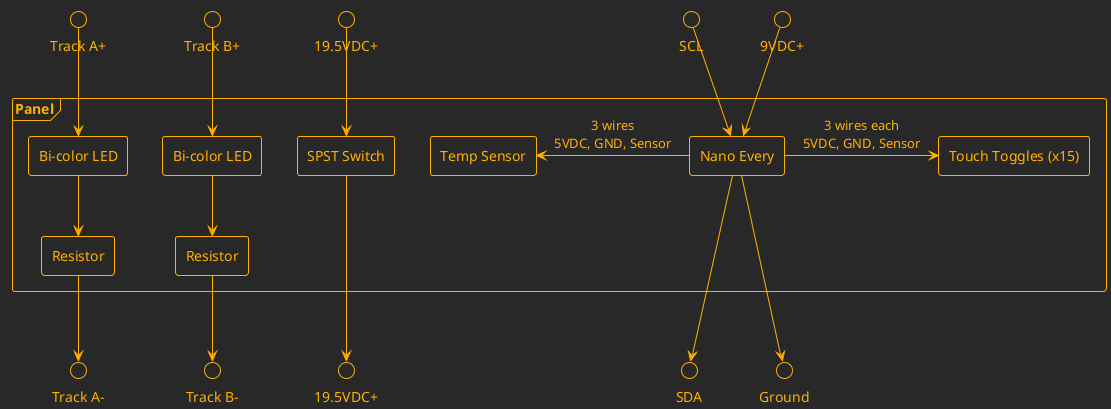 @startuml Communications & Ports

!theme crt-amber
skinparam componentStyle rectangle

interface "19.5VDC+" as dcplus19
interface "9VDC+" as dcplus9
interface "SCL" as scl
interface "Track A+" as a_plus
interface "Track B+" as b_plus

frame Panel {
    component [SPST Switch] as spst
    component [Nano Every] as nano
    component [Bi-color LED] as led_a
    component [Resistor] as res_a
    component [Bi-color LED] as led_b
    component [Resistor] as res_b
    component [Touch Toggles (x15)] as touch
    component [Temp Sensor] as temp
}

interface "19.5VDC+" as dcplus19_b
interface "Ground" as ground
interface "SDA" as sda
interface "Track A-" as a_minus
interface "Track B-" as b_minus

dcplus19 --> spst
spst ---> dcplus19_b

dcplus9 --> nano
nano ---> ground
scl --> nano
nano ---> sda

a_plus --> led_a
led_a --> res_a
res_a --> a_minus

b_plus --> led_b
led_b --> res_b
res_b --> b_minus

nano -> touch : 3 wires each\n5VDC, GND, Sensor
nano -l-> temp : 3 wires\n5VDC, GND, Sensor

@enduml